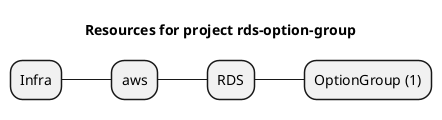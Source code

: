 @startmindmap
title Resources for project rds-option-group
skinparam monochrome true
+ Infra
++ aws
+++ RDS
++++ OptionGroup (1)
@endmindmap
